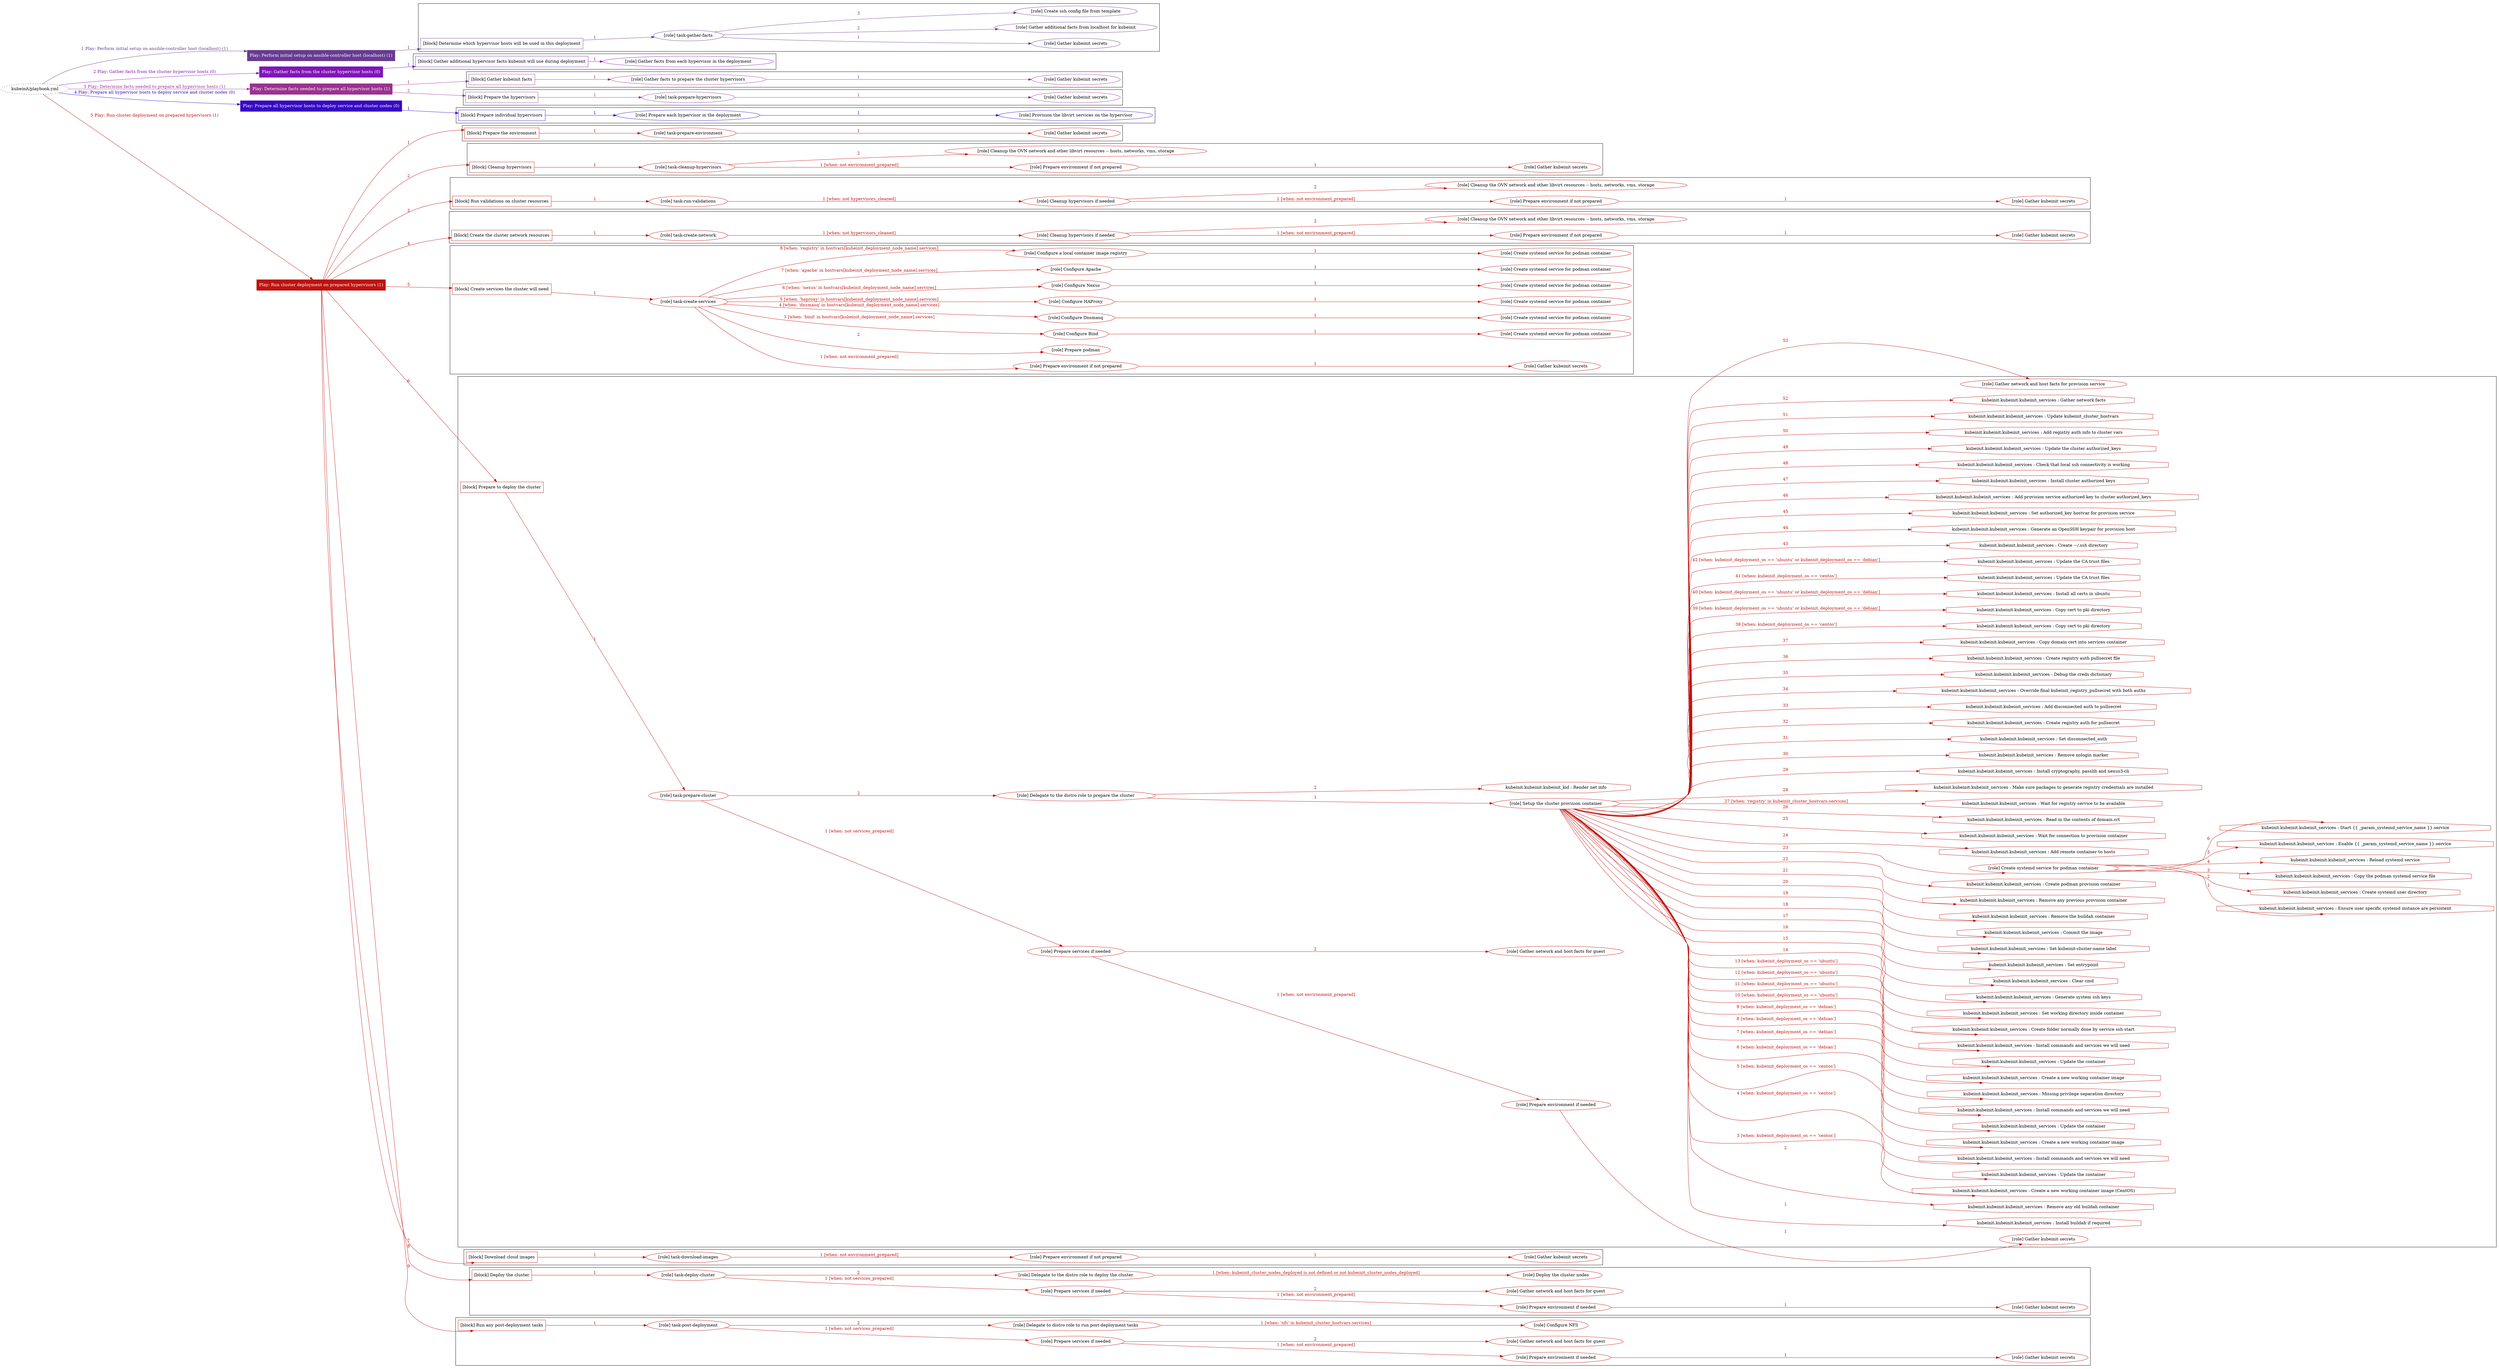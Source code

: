 digraph {
	graph [concentrate=true ordering=in rankdir=LR ratio=fill]
	edge [esep=5 sep=10]
	"kubeinit/playbook.yml" [URL="/home/runner/work/kubeinit/kubeinit/kubeinit/playbook.yml" id=playbook_16cb4de3 style=dotted]
	"kubeinit/playbook.yml" -> play_db8ea68a [label="1 Play: Perform initial setup on ansible-controller host (localhost) (1)" color="#673b91" fontcolor="#673b91" id=edge_play_db8ea68a labeltooltip="1 Play: Perform initial setup on ansible-controller host (localhost) (1)" tooltip="1 Play: Perform initial setup on ansible-controller host (localhost) (1)"]
	subgraph "Play: Perform initial setup on ansible-controller host (localhost) (1)" {
		play_db8ea68a [label="Play: Perform initial setup on ansible-controller host (localhost) (1)" URL="/home/runner/work/kubeinit/kubeinit/kubeinit/playbook.yml" color="#673b91" fontcolor="#ffffff" id=play_db8ea68a shape=box style=filled tooltip=localhost]
		play_db8ea68a -> block_a69838aa [label=1 color="#673b91" fontcolor="#673b91" id=edge_block_a69838aa labeltooltip=1 tooltip=1]
		subgraph cluster_block_a69838aa {
			block_a69838aa [label="[block] Determine which hypervisor hosts will be used in this deployment" URL="/home/runner/work/kubeinit/kubeinit/kubeinit/playbook.yml" color="#673b91" id=block_a69838aa labeltooltip="Determine which hypervisor hosts will be used in this deployment" shape=box tooltip="Determine which hypervisor hosts will be used in this deployment"]
			block_a69838aa -> role_7b618e9c [label="1 " color="#673b91" fontcolor="#673b91" id=edge_role_7b618e9c labeltooltip="1 " tooltip="1 "]
			subgraph "task-gather-facts" {
				role_7b618e9c [label="[role] task-gather-facts" URL="/home/runner/work/kubeinit/kubeinit/kubeinit/playbook.yml" color="#673b91" id=role_7b618e9c tooltip="task-gather-facts"]
				role_7b618e9c -> role_8d13e5a5 [label="1 " color="#673b91" fontcolor="#673b91" id=edge_role_8d13e5a5 labeltooltip="1 " tooltip="1 "]
				subgraph "Gather kubeinit secrets" {
					role_8d13e5a5 [label="[role] Gather kubeinit secrets" URL="/home/runner/.ansible/collections/ansible_collections/kubeinit/kubeinit/roles/kubeinit_prepare/tasks/build_hypervisors_group.yml" color="#673b91" id=role_8d13e5a5 tooltip="Gather kubeinit secrets"]
				}
				role_7b618e9c -> role_a7588424 [label="2 " color="#673b91" fontcolor="#673b91" id=edge_role_a7588424 labeltooltip="2 " tooltip="2 "]
				subgraph "Gather additional facts from localhost for kubeinit" {
					role_a7588424 [label="[role] Gather additional facts from localhost for kubeinit" URL="/home/runner/.ansible/collections/ansible_collections/kubeinit/kubeinit/roles/kubeinit_prepare/tasks/build_hypervisors_group.yml" color="#673b91" id=role_a7588424 tooltip="Gather additional facts from localhost for kubeinit"]
				}
				role_7b618e9c -> role_c4a1bfa0 [label="3 " color="#673b91" fontcolor="#673b91" id=edge_role_c4a1bfa0 labeltooltip="3 " tooltip="3 "]
				subgraph "Create ssh config file from template" {
					role_c4a1bfa0 [label="[role] Create ssh config file from template" URL="/home/runner/.ansible/collections/ansible_collections/kubeinit/kubeinit/roles/kubeinit_prepare/tasks/build_hypervisors_group.yml" color="#673b91" id=role_c4a1bfa0 tooltip="Create ssh config file from template"]
				}
			}
		}
	}
	"kubeinit/playbook.yml" -> play_42506b37 [label="2 Play: Gather facts from the cluster hypervisor hosts (0)" color="#8015b7" fontcolor="#8015b7" id=edge_play_42506b37 labeltooltip="2 Play: Gather facts from the cluster hypervisor hosts (0)" tooltip="2 Play: Gather facts from the cluster hypervisor hosts (0)"]
	subgraph "Play: Gather facts from the cluster hypervisor hosts (0)" {
		play_42506b37 [label="Play: Gather facts from the cluster hypervisor hosts (0)" URL="/home/runner/work/kubeinit/kubeinit/kubeinit/playbook.yml" color="#8015b7" fontcolor="#ffffff" id=play_42506b37 shape=box style=filled tooltip="Play: Gather facts from the cluster hypervisor hosts (0)"]
		play_42506b37 -> block_4c619423 [label=1 color="#8015b7" fontcolor="#8015b7" id=edge_block_4c619423 labeltooltip=1 tooltip=1]
		subgraph cluster_block_4c619423 {
			block_4c619423 [label="[block] Gather additional hypervisor facts kubeinit will use during deployment" URL="/home/runner/work/kubeinit/kubeinit/kubeinit/playbook.yml" color="#8015b7" id=block_4c619423 labeltooltip="Gather additional hypervisor facts kubeinit will use during deployment" shape=box tooltip="Gather additional hypervisor facts kubeinit will use during deployment"]
			block_4c619423 -> role_4d439419 [label="1 " color="#8015b7" fontcolor="#8015b7" id=edge_role_4d439419 labeltooltip="1 " tooltip="1 "]
			subgraph "Gather facts from each hypervisor in the deployment" {
				role_4d439419 [label="[role] Gather facts from each hypervisor in the deployment" URL="/home/runner/work/kubeinit/kubeinit/kubeinit/playbook.yml" color="#8015b7" id=role_4d439419 tooltip="Gather facts from each hypervisor in the deployment"]
			}
		}
	}
	"kubeinit/playbook.yml" -> play_a3dc827c [label="3 Play: Determine facts needed to prepare all hypervisor hosts (1)" color="#9a328f" fontcolor="#9a328f" id=edge_play_a3dc827c labeltooltip="3 Play: Determine facts needed to prepare all hypervisor hosts (1)" tooltip="3 Play: Determine facts needed to prepare all hypervisor hosts (1)"]
	subgraph "Play: Determine facts needed to prepare all hypervisor hosts (1)" {
		play_a3dc827c [label="Play: Determine facts needed to prepare all hypervisor hosts (1)" URL="/home/runner/work/kubeinit/kubeinit/kubeinit/playbook.yml" color="#9a328f" fontcolor="#ffffff" id=play_a3dc827c shape=box style=filled tooltip=localhost]
		play_a3dc827c -> block_44f2b7ae [label=1 color="#9a328f" fontcolor="#9a328f" id=edge_block_44f2b7ae labeltooltip=1 tooltip=1]
		subgraph cluster_block_44f2b7ae {
			block_44f2b7ae [label="[block] Gather kubeinit facts" URL="/home/runner/work/kubeinit/kubeinit/kubeinit/playbook.yml" color="#9a328f" id=block_44f2b7ae labeltooltip="Gather kubeinit facts" shape=box tooltip="Gather kubeinit facts"]
			block_44f2b7ae -> role_add1c1a5 [label="1 " color="#9a328f" fontcolor="#9a328f" id=edge_role_add1c1a5 labeltooltip="1 " tooltip="1 "]
			subgraph "Gather facts to prepare the cluster hypervisors" {
				role_add1c1a5 [label="[role] Gather facts to prepare the cluster hypervisors" URL="/home/runner/work/kubeinit/kubeinit/kubeinit/playbook.yml" color="#9a328f" id=role_add1c1a5 tooltip="Gather facts to prepare the cluster hypervisors"]
				role_add1c1a5 -> role_565c4775 [label="1 " color="#9a328f" fontcolor="#9a328f" id=edge_role_565c4775 labeltooltip="1 " tooltip="1 "]
				subgraph "Gather kubeinit secrets" {
					role_565c4775 [label="[role] Gather kubeinit secrets" URL="/home/runner/.ansible/collections/ansible_collections/kubeinit/kubeinit/roles/kubeinit_prepare/tasks/gather_kubeinit_facts.yml" color="#9a328f" id=role_565c4775 tooltip="Gather kubeinit secrets"]
				}
			}
		}
		play_a3dc827c -> block_09d0d9b6 [label=2 color="#9a328f" fontcolor="#9a328f" id=edge_block_09d0d9b6 labeltooltip=2 tooltip=2]
		subgraph cluster_block_09d0d9b6 {
			block_09d0d9b6 [label="[block] Prepare the hypervisors" URL="/home/runner/work/kubeinit/kubeinit/kubeinit/playbook.yml" color="#9a328f" id=block_09d0d9b6 labeltooltip="Prepare the hypervisors" shape=box tooltip="Prepare the hypervisors"]
			block_09d0d9b6 -> role_5e568926 [label="1 " color="#9a328f" fontcolor="#9a328f" id=edge_role_5e568926 labeltooltip="1 " tooltip="1 "]
			subgraph "task-prepare-hypervisors" {
				role_5e568926 [label="[role] task-prepare-hypervisors" URL="/home/runner/work/kubeinit/kubeinit/kubeinit/playbook.yml" color="#9a328f" id=role_5e568926 tooltip="task-prepare-hypervisors"]
				role_5e568926 -> role_b4bc4fbb [label="1 " color="#9a328f" fontcolor="#9a328f" id=edge_role_b4bc4fbb labeltooltip="1 " tooltip="1 "]
				subgraph "Gather kubeinit secrets" {
					role_b4bc4fbb [label="[role] Gather kubeinit secrets" URL="/home/runner/.ansible/collections/ansible_collections/kubeinit/kubeinit/roles/kubeinit_prepare/tasks/gather_kubeinit_facts.yml" color="#9a328f" id=role_b4bc4fbb tooltip="Gather kubeinit secrets"]
				}
			}
		}
	}
	"kubeinit/playbook.yml" -> play_8faba29c [label="4 Play: Prepare all hypervisor hosts to deploy service and cluster nodes (0)" color="#3607c5" fontcolor="#3607c5" id=edge_play_8faba29c labeltooltip="4 Play: Prepare all hypervisor hosts to deploy service and cluster nodes (0)" tooltip="4 Play: Prepare all hypervisor hosts to deploy service and cluster nodes (0)"]
	subgraph "Play: Prepare all hypervisor hosts to deploy service and cluster nodes (0)" {
		play_8faba29c [label="Play: Prepare all hypervisor hosts to deploy service and cluster nodes (0)" URL="/home/runner/work/kubeinit/kubeinit/kubeinit/playbook.yml" color="#3607c5" fontcolor="#ffffff" id=play_8faba29c shape=box style=filled tooltip="Play: Prepare all hypervisor hosts to deploy service and cluster nodes (0)"]
		play_8faba29c -> block_3f8d725f [label=1 color="#3607c5" fontcolor="#3607c5" id=edge_block_3f8d725f labeltooltip=1 tooltip=1]
		subgraph cluster_block_3f8d725f {
			block_3f8d725f [label="[block] Prepare individual hypervisors" URL="/home/runner/work/kubeinit/kubeinit/kubeinit/playbook.yml" color="#3607c5" id=block_3f8d725f labeltooltip="Prepare individual hypervisors" shape=box tooltip="Prepare individual hypervisors"]
			block_3f8d725f -> role_85fb4554 [label="1 " color="#3607c5" fontcolor="#3607c5" id=edge_role_85fb4554 labeltooltip="1 " tooltip="1 "]
			subgraph "Prepare each hypervisor in the deployment" {
				role_85fb4554 [label="[role] Prepare each hypervisor in the deployment" URL="/home/runner/work/kubeinit/kubeinit/kubeinit/playbook.yml" color="#3607c5" id=role_85fb4554 tooltip="Prepare each hypervisor in the deployment"]
				role_85fb4554 -> role_bd182385 [label="1 " color="#3607c5" fontcolor="#3607c5" id=edge_role_bd182385 labeltooltip="1 " tooltip="1 "]
				subgraph "Provision the libvirt services on the hypervisor" {
					role_bd182385 [label="[role] Provision the libvirt services on the hypervisor" URL="/home/runner/.ansible/collections/ansible_collections/kubeinit/kubeinit/roles/kubeinit_prepare/tasks/prepare_hypervisor.yml" color="#3607c5" id=role_bd182385 tooltip="Provision the libvirt services on the hypervisor"]
				}
			}
		}
	}
	"kubeinit/playbook.yml" -> play_92f4e19f [label="5 Play: Run cluster deployment on prepared hypervisors (1)" color="#be120e" fontcolor="#be120e" id=edge_play_92f4e19f labeltooltip="5 Play: Run cluster deployment on prepared hypervisors (1)" tooltip="5 Play: Run cluster deployment on prepared hypervisors (1)"]
	subgraph "Play: Run cluster deployment on prepared hypervisors (1)" {
		play_92f4e19f [label="Play: Run cluster deployment on prepared hypervisors (1)" URL="/home/runner/work/kubeinit/kubeinit/kubeinit/playbook.yml" color="#be120e" fontcolor="#ffffff" id=play_92f4e19f shape=box style=filled tooltip=localhost]
		play_92f4e19f -> block_d5ad887a [label=1 color="#be120e" fontcolor="#be120e" id=edge_block_d5ad887a labeltooltip=1 tooltip=1]
		subgraph cluster_block_d5ad887a {
			block_d5ad887a [label="[block] Prepare the environment" URL="/home/runner/work/kubeinit/kubeinit/kubeinit/playbook.yml" color="#be120e" id=block_d5ad887a labeltooltip="Prepare the environment" shape=box tooltip="Prepare the environment"]
			block_d5ad887a -> role_9486b8da [label="1 " color="#be120e" fontcolor="#be120e" id=edge_role_9486b8da labeltooltip="1 " tooltip="1 "]
			subgraph "task-prepare-environment" {
				role_9486b8da [label="[role] task-prepare-environment" URL="/home/runner/work/kubeinit/kubeinit/kubeinit/playbook.yml" color="#be120e" id=role_9486b8da tooltip="task-prepare-environment"]
				role_9486b8da -> role_499d889b [label="1 " color="#be120e" fontcolor="#be120e" id=edge_role_499d889b labeltooltip="1 " tooltip="1 "]
				subgraph "Gather kubeinit secrets" {
					role_499d889b [label="[role] Gather kubeinit secrets" URL="/home/runner/.ansible/collections/ansible_collections/kubeinit/kubeinit/roles/kubeinit_prepare/tasks/gather_kubeinit_facts.yml" color="#be120e" id=role_499d889b tooltip="Gather kubeinit secrets"]
				}
			}
		}
		play_92f4e19f -> block_bcc96e47 [label=2 color="#be120e" fontcolor="#be120e" id=edge_block_bcc96e47 labeltooltip=2 tooltip=2]
		subgraph cluster_block_bcc96e47 {
			block_bcc96e47 [label="[block] Cleanup hypervisors" URL="/home/runner/work/kubeinit/kubeinit/kubeinit/playbook.yml" color="#be120e" id=block_bcc96e47 labeltooltip="Cleanup hypervisors" shape=box tooltip="Cleanup hypervisors"]
			block_bcc96e47 -> role_c9127bbb [label="1 " color="#be120e" fontcolor="#be120e" id=edge_role_c9127bbb labeltooltip="1 " tooltip="1 "]
			subgraph "task-cleanup-hypervisors" {
				role_c9127bbb [label="[role] task-cleanup-hypervisors" URL="/home/runner/work/kubeinit/kubeinit/kubeinit/playbook.yml" color="#be120e" id=role_c9127bbb tooltip="task-cleanup-hypervisors"]
				role_c9127bbb -> role_f7da9857 [label="1 [when: not environment_prepared]" color="#be120e" fontcolor="#be120e" id=edge_role_f7da9857 labeltooltip="1 [when: not environment_prepared]" tooltip="1 [when: not environment_prepared]"]
				subgraph "Prepare environment if not prepared" {
					role_f7da9857 [label="[role] Prepare environment if not prepared" URL="/home/runner/.ansible/collections/ansible_collections/kubeinit/kubeinit/roles/kubeinit_prepare/tasks/cleanup_hypervisors.yml" color="#be120e" id=role_f7da9857 tooltip="Prepare environment if not prepared"]
					role_f7da9857 -> role_262d545d [label="1 " color="#be120e" fontcolor="#be120e" id=edge_role_262d545d labeltooltip="1 " tooltip="1 "]
					subgraph "Gather kubeinit secrets" {
						role_262d545d [label="[role] Gather kubeinit secrets" URL="/home/runner/.ansible/collections/ansible_collections/kubeinit/kubeinit/roles/kubeinit_prepare/tasks/gather_kubeinit_facts.yml" color="#be120e" id=role_262d545d tooltip="Gather kubeinit secrets"]
					}
				}
				role_c9127bbb -> role_eb100c2e [label="2 " color="#be120e" fontcolor="#be120e" id=edge_role_eb100c2e labeltooltip="2 " tooltip="2 "]
				subgraph "Cleanup the OVN network and other libvirt resources -- hosts, networks, vms, storage" {
					role_eb100c2e [label="[role] Cleanup the OVN network and other libvirt resources -- hosts, networks, vms, storage" URL="/home/runner/.ansible/collections/ansible_collections/kubeinit/kubeinit/roles/kubeinit_prepare/tasks/cleanup_hypervisors.yml" color="#be120e" id=role_eb100c2e tooltip="Cleanup the OVN network and other libvirt resources -- hosts, networks, vms, storage"]
				}
			}
		}
		play_92f4e19f -> block_909ecd27 [label=3 color="#be120e" fontcolor="#be120e" id=edge_block_909ecd27 labeltooltip=3 tooltip=3]
		subgraph cluster_block_909ecd27 {
			block_909ecd27 [label="[block] Run validations on cluster resources" URL="/home/runner/work/kubeinit/kubeinit/kubeinit/playbook.yml" color="#be120e" id=block_909ecd27 labeltooltip="Run validations on cluster resources" shape=box tooltip="Run validations on cluster resources"]
			block_909ecd27 -> role_d87212a6 [label="1 " color="#be120e" fontcolor="#be120e" id=edge_role_d87212a6 labeltooltip="1 " tooltip="1 "]
			subgraph "task-run-validations" {
				role_d87212a6 [label="[role] task-run-validations" URL="/home/runner/work/kubeinit/kubeinit/kubeinit/playbook.yml" color="#be120e" id=role_d87212a6 tooltip="task-run-validations"]
				role_d87212a6 -> role_d79fad86 [label="1 [when: not hypervisors_cleaned]" color="#be120e" fontcolor="#be120e" id=edge_role_d79fad86 labeltooltip="1 [when: not hypervisors_cleaned]" tooltip="1 [when: not hypervisors_cleaned]"]
				subgraph "Cleanup hypervisors if needed" {
					role_d79fad86 [label="[role] Cleanup hypervisors if needed" URL="/home/runner/.ansible/collections/ansible_collections/kubeinit/kubeinit/roles/kubeinit_validations/tasks/main.yml" color="#be120e" id=role_d79fad86 tooltip="Cleanup hypervisors if needed"]
					role_d79fad86 -> role_9ae1d0e5 [label="1 [when: not environment_prepared]" color="#be120e" fontcolor="#be120e" id=edge_role_9ae1d0e5 labeltooltip="1 [when: not environment_prepared]" tooltip="1 [when: not environment_prepared]"]
					subgraph "Prepare environment if not prepared" {
						role_9ae1d0e5 [label="[role] Prepare environment if not prepared" URL="/home/runner/.ansible/collections/ansible_collections/kubeinit/kubeinit/roles/kubeinit_prepare/tasks/cleanup_hypervisors.yml" color="#be120e" id=role_9ae1d0e5 tooltip="Prepare environment if not prepared"]
						role_9ae1d0e5 -> role_422deac8 [label="1 " color="#be120e" fontcolor="#be120e" id=edge_role_422deac8 labeltooltip="1 " tooltip="1 "]
						subgraph "Gather kubeinit secrets" {
							role_422deac8 [label="[role] Gather kubeinit secrets" URL="/home/runner/.ansible/collections/ansible_collections/kubeinit/kubeinit/roles/kubeinit_prepare/tasks/gather_kubeinit_facts.yml" color="#be120e" id=role_422deac8 tooltip="Gather kubeinit secrets"]
						}
					}
					role_d79fad86 -> role_687ecb50 [label="2 " color="#be120e" fontcolor="#be120e" id=edge_role_687ecb50 labeltooltip="2 " tooltip="2 "]
					subgraph "Cleanup the OVN network and other libvirt resources -- hosts, networks, vms, storage" {
						role_687ecb50 [label="[role] Cleanup the OVN network and other libvirt resources -- hosts, networks, vms, storage" URL="/home/runner/.ansible/collections/ansible_collections/kubeinit/kubeinit/roles/kubeinit_prepare/tasks/cleanup_hypervisors.yml" color="#be120e" id=role_687ecb50 tooltip="Cleanup the OVN network and other libvirt resources -- hosts, networks, vms, storage"]
					}
				}
			}
		}
		play_92f4e19f -> block_79f06f45 [label=4 color="#be120e" fontcolor="#be120e" id=edge_block_79f06f45 labeltooltip=4 tooltip=4]
		subgraph cluster_block_79f06f45 {
			block_79f06f45 [label="[block] Create the cluster network resources" URL="/home/runner/work/kubeinit/kubeinit/kubeinit/playbook.yml" color="#be120e" id=block_79f06f45 labeltooltip="Create the cluster network resources" shape=box tooltip="Create the cluster network resources"]
			block_79f06f45 -> role_25e8b70d [label="1 " color="#be120e" fontcolor="#be120e" id=edge_role_25e8b70d labeltooltip="1 " tooltip="1 "]
			subgraph "task-create-network" {
				role_25e8b70d [label="[role] task-create-network" URL="/home/runner/work/kubeinit/kubeinit/kubeinit/playbook.yml" color="#be120e" id=role_25e8b70d tooltip="task-create-network"]
				role_25e8b70d -> role_b60369b6 [label="1 [when: not hypervisors_cleaned]" color="#be120e" fontcolor="#be120e" id=edge_role_b60369b6 labeltooltip="1 [when: not hypervisors_cleaned]" tooltip="1 [when: not hypervisors_cleaned]"]
				subgraph "Cleanup hypervisors if needed" {
					role_b60369b6 [label="[role] Cleanup hypervisors if needed" URL="/home/runner/.ansible/collections/ansible_collections/kubeinit/kubeinit/roles/kubeinit_libvirt/tasks/create_network.yml" color="#be120e" id=role_b60369b6 tooltip="Cleanup hypervisors if needed"]
					role_b60369b6 -> role_aad18729 [label="1 [when: not environment_prepared]" color="#be120e" fontcolor="#be120e" id=edge_role_aad18729 labeltooltip="1 [when: not environment_prepared]" tooltip="1 [when: not environment_prepared]"]
					subgraph "Prepare environment if not prepared" {
						role_aad18729 [label="[role] Prepare environment if not prepared" URL="/home/runner/.ansible/collections/ansible_collections/kubeinit/kubeinit/roles/kubeinit_prepare/tasks/cleanup_hypervisors.yml" color="#be120e" id=role_aad18729 tooltip="Prepare environment if not prepared"]
						role_aad18729 -> role_df1882dc [label="1 " color="#be120e" fontcolor="#be120e" id=edge_role_df1882dc labeltooltip="1 " tooltip="1 "]
						subgraph "Gather kubeinit secrets" {
							role_df1882dc [label="[role] Gather kubeinit secrets" URL="/home/runner/.ansible/collections/ansible_collections/kubeinit/kubeinit/roles/kubeinit_prepare/tasks/gather_kubeinit_facts.yml" color="#be120e" id=role_df1882dc tooltip="Gather kubeinit secrets"]
						}
					}
					role_b60369b6 -> role_782977ba [label="2 " color="#be120e" fontcolor="#be120e" id=edge_role_782977ba labeltooltip="2 " tooltip="2 "]
					subgraph "Cleanup the OVN network and other libvirt resources -- hosts, networks, vms, storage" {
						role_782977ba [label="[role] Cleanup the OVN network and other libvirt resources -- hosts, networks, vms, storage" URL="/home/runner/.ansible/collections/ansible_collections/kubeinit/kubeinit/roles/kubeinit_prepare/tasks/cleanup_hypervisors.yml" color="#be120e" id=role_782977ba tooltip="Cleanup the OVN network and other libvirt resources -- hosts, networks, vms, storage"]
					}
				}
			}
		}
		play_92f4e19f -> block_e2087b57 [label=5 color="#be120e" fontcolor="#be120e" id=edge_block_e2087b57 labeltooltip=5 tooltip=5]
		subgraph cluster_block_e2087b57 {
			block_e2087b57 [label="[block] Create services the cluster will need" URL="/home/runner/work/kubeinit/kubeinit/kubeinit/playbook.yml" color="#be120e" id=block_e2087b57 labeltooltip="Create services the cluster will need" shape=box tooltip="Create services the cluster will need"]
			block_e2087b57 -> role_8f7792a6 [label="1 " color="#be120e" fontcolor="#be120e" id=edge_role_8f7792a6 labeltooltip="1 " tooltip="1 "]
			subgraph "task-create-services" {
				role_8f7792a6 [label="[role] task-create-services" URL="/home/runner/work/kubeinit/kubeinit/kubeinit/playbook.yml" color="#be120e" id=role_8f7792a6 tooltip="task-create-services"]
				role_8f7792a6 -> role_5ae1d28d [label="1 [when: not environment_prepared]" color="#be120e" fontcolor="#be120e" id=edge_role_5ae1d28d labeltooltip="1 [when: not environment_prepared]" tooltip="1 [when: not environment_prepared]"]
				subgraph "Prepare environment if not prepared" {
					role_5ae1d28d [label="[role] Prepare environment if not prepared" URL="/home/runner/.ansible/collections/ansible_collections/kubeinit/kubeinit/roles/kubeinit_services/tasks/main.yml" color="#be120e" id=role_5ae1d28d tooltip="Prepare environment if not prepared"]
					role_5ae1d28d -> role_201bf9d5 [label="1 " color="#be120e" fontcolor="#be120e" id=edge_role_201bf9d5 labeltooltip="1 " tooltip="1 "]
					subgraph "Gather kubeinit secrets" {
						role_201bf9d5 [label="[role] Gather kubeinit secrets" URL="/home/runner/.ansible/collections/ansible_collections/kubeinit/kubeinit/roles/kubeinit_prepare/tasks/gather_kubeinit_facts.yml" color="#be120e" id=role_201bf9d5 tooltip="Gather kubeinit secrets"]
					}
				}
				role_8f7792a6 -> role_bd2b99d2 [label="2 " color="#be120e" fontcolor="#be120e" id=edge_role_bd2b99d2 labeltooltip="2 " tooltip="2 "]
				subgraph "Prepare podman" {
					role_bd2b99d2 [label="[role] Prepare podman" URL="/home/runner/.ansible/collections/ansible_collections/kubeinit/kubeinit/roles/kubeinit_services/tasks/00_create_service_pod.yml" color="#be120e" id=role_bd2b99d2 tooltip="Prepare podman"]
				}
				role_8f7792a6 -> role_c38544ca [label="3 [when: 'bind' in hostvars[kubeinit_deployment_node_name].services]" color="#be120e" fontcolor="#be120e" id=edge_role_c38544ca labeltooltip="3 [when: 'bind' in hostvars[kubeinit_deployment_node_name].services]" tooltip="3 [when: 'bind' in hostvars[kubeinit_deployment_node_name].services]"]
				subgraph "Configure Bind" {
					role_c38544ca [label="[role] Configure Bind" URL="/home/runner/.ansible/collections/ansible_collections/kubeinit/kubeinit/roles/kubeinit_services/tasks/start_services_containers.yml" color="#be120e" id=role_c38544ca tooltip="Configure Bind"]
					role_c38544ca -> role_9da26474 [label="1 " color="#be120e" fontcolor="#be120e" id=edge_role_9da26474 labeltooltip="1 " tooltip="1 "]
					subgraph "Create systemd service for podman container" {
						role_9da26474 [label="[role] Create systemd service for podman container" URL="/home/runner/.ansible/collections/ansible_collections/kubeinit/kubeinit/roles/kubeinit_bind/tasks/main.yml" color="#be120e" id=role_9da26474 tooltip="Create systemd service for podman container"]
					}
				}
				role_8f7792a6 -> role_3d390977 [label="4 [when: 'dnsmasq' in hostvars[kubeinit_deployment_node_name].services]" color="#be120e" fontcolor="#be120e" id=edge_role_3d390977 labeltooltip="4 [when: 'dnsmasq' in hostvars[kubeinit_deployment_node_name].services]" tooltip="4 [when: 'dnsmasq' in hostvars[kubeinit_deployment_node_name].services]"]
				subgraph "Configure Dnsmasq" {
					role_3d390977 [label="[role] Configure Dnsmasq" URL="/home/runner/.ansible/collections/ansible_collections/kubeinit/kubeinit/roles/kubeinit_services/tasks/start_services_containers.yml" color="#be120e" id=role_3d390977 tooltip="Configure Dnsmasq"]
					role_3d390977 -> role_a413cbdc [label="1 " color="#be120e" fontcolor="#be120e" id=edge_role_a413cbdc labeltooltip="1 " tooltip="1 "]
					subgraph "Create systemd service for podman container" {
						role_a413cbdc [label="[role] Create systemd service for podman container" URL="/home/runner/.ansible/collections/ansible_collections/kubeinit/kubeinit/roles/kubeinit_dnsmasq/tasks/main.yml" color="#be120e" id=role_a413cbdc tooltip="Create systemd service for podman container"]
					}
				}
				role_8f7792a6 -> role_6319a360 [label="5 [when: 'haproxy' in hostvars[kubeinit_deployment_node_name].services]" color="#be120e" fontcolor="#be120e" id=edge_role_6319a360 labeltooltip="5 [when: 'haproxy' in hostvars[kubeinit_deployment_node_name].services]" tooltip="5 [when: 'haproxy' in hostvars[kubeinit_deployment_node_name].services]"]
				subgraph "Configure HAProxy" {
					role_6319a360 [label="[role] Configure HAProxy" URL="/home/runner/.ansible/collections/ansible_collections/kubeinit/kubeinit/roles/kubeinit_services/tasks/start_services_containers.yml" color="#be120e" id=role_6319a360 tooltip="Configure HAProxy"]
					role_6319a360 -> role_d1af1872 [label="1 " color="#be120e" fontcolor="#be120e" id=edge_role_d1af1872 labeltooltip="1 " tooltip="1 "]
					subgraph "Create systemd service for podman container" {
						role_d1af1872 [label="[role] Create systemd service for podman container" URL="/home/runner/.ansible/collections/ansible_collections/kubeinit/kubeinit/roles/kubeinit_haproxy/tasks/main.yml" color="#be120e" id=role_d1af1872 tooltip="Create systemd service for podman container"]
					}
				}
				role_8f7792a6 -> role_c95145b2 [label="6 [when: 'nexus' in hostvars[kubeinit_deployment_node_name].services]" color="#be120e" fontcolor="#be120e" id=edge_role_c95145b2 labeltooltip="6 [when: 'nexus' in hostvars[kubeinit_deployment_node_name].services]" tooltip="6 [when: 'nexus' in hostvars[kubeinit_deployment_node_name].services]"]
				subgraph "Configure Nexus" {
					role_c95145b2 [label="[role] Configure Nexus" URL="/home/runner/.ansible/collections/ansible_collections/kubeinit/kubeinit/roles/kubeinit_services/tasks/start_services_containers.yml" color="#be120e" id=role_c95145b2 tooltip="Configure Nexus"]
					role_c95145b2 -> role_e7182c35 [label="1 " color="#be120e" fontcolor="#be120e" id=edge_role_e7182c35 labeltooltip="1 " tooltip="1 "]
					subgraph "Create systemd service for podman container" {
						role_e7182c35 [label="[role] Create systemd service for podman container" URL="/home/runner/.ansible/collections/ansible_collections/kubeinit/kubeinit/roles/kubeinit_nexus/tasks/main.yml" color="#be120e" id=role_e7182c35 tooltip="Create systemd service for podman container"]
					}
				}
				role_8f7792a6 -> role_de5e7c19 [label="7 [when: 'apache' in hostvars[kubeinit_deployment_node_name].services]" color="#be120e" fontcolor="#be120e" id=edge_role_de5e7c19 labeltooltip="7 [when: 'apache' in hostvars[kubeinit_deployment_node_name].services]" tooltip="7 [when: 'apache' in hostvars[kubeinit_deployment_node_name].services]"]
				subgraph "Configure Apache" {
					role_de5e7c19 [label="[role] Configure Apache" URL="/home/runner/.ansible/collections/ansible_collections/kubeinit/kubeinit/roles/kubeinit_services/tasks/start_services_containers.yml" color="#be120e" id=role_de5e7c19 tooltip="Configure Apache"]
					role_de5e7c19 -> role_117ad1d2 [label="1 " color="#be120e" fontcolor="#be120e" id=edge_role_117ad1d2 labeltooltip="1 " tooltip="1 "]
					subgraph "Create systemd service for podman container" {
						role_117ad1d2 [label="[role] Create systemd service for podman container" URL="/home/runner/.ansible/collections/ansible_collections/kubeinit/kubeinit/roles/kubeinit_apache/tasks/main.yml" color="#be120e" id=role_117ad1d2 tooltip="Create systemd service for podman container"]
					}
				}
				role_8f7792a6 -> role_a43ba0ed [label="8 [when: 'registry' in hostvars[kubeinit_deployment_node_name].services]" color="#be120e" fontcolor="#be120e" id=edge_role_a43ba0ed labeltooltip="8 [when: 'registry' in hostvars[kubeinit_deployment_node_name].services]" tooltip="8 [when: 'registry' in hostvars[kubeinit_deployment_node_name].services]"]
				subgraph "Configure a local container image registry" {
					role_a43ba0ed [label="[role] Configure a local container image registry" URL="/home/runner/.ansible/collections/ansible_collections/kubeinit/kubeinit/roles/kubeinit_services/tasks/start_services_containers.yml" color="#be120e" id=role_a43ba0ed tooltip="Configure a local container image registry"]
					role_a43ba0ed -> role_97774d27 [label="1 " color="#be120e" fontcolor="#be120e" id=edge_role_97774d27 labeltooltip="1 " tooltip="1 "]
					subgraph "Create systemd service for podman container" {
						role_97774d27 [label="[role] Create systemd service for podman container" URL="/home/runner/.ansible/collections/ansible_collections/kubeinit/kubeinit/roles/kubeinit_registry/tasks/main.yml" color="#be120e" id=role_97774d27 tooltip="Create systemd service for podman container"]
					}
				}
			}
		}
		play_92f4e19f -> block_ba72f242 [label=6 color="#be120e" fontcolor="#be120e" id=edge_block_ba72f242 labeltooltip=6 tooltip=6]
		subgraph cluster_block_ba72f242 {
			block_ba72f242 [label="[block] Prepare to deploy the cluster" URL="/home/runner/work/kubeinit/kubeinit/kubeinit/playbook.yml" color="#be120e" id=block_ba72f242 labeltooltip="Prepare to deploy the cluster" shape=box tooltip="Prepare to deploy the cluster"]
			block_ba72f242 -> role_831a0539 [label="1 " color="#be120e" fontcolor="#be120e" id=edge_role_831a0539 labeltooltip="1 " tooltip="1 "]
			subgraph "task-prepare-cluster" {
				role_831a0539 [label="[role] task-prepare-cluster" URL="/home/runner/work/kubeinit/kubeinit/kubeinit/playbook.yml" color="#be120e" id=role_831a0539 tooltip="task-prepare-cluster"]
				role_831a0539 -> role_32e863f6 [label="1 [when: not services_prepared]" color="#be120e" fontcolor="#be120e" id=edge_role_32e863f6 labeltooltip="1 [when: not services_prepared]" tooltip="1 [when: not services_prepared]"]
				subgraph "Prepare services if needed" {
					role_32e863f6 [label="[role] Prepare services if needed" URL="/home/runner/.ansible/collections/ansible_collections/kubeinit/kubeinit/roles/kubeinit_prepare/tasks/prepare_cluster.yml" color="#be120e" id=role_32e863f6 tooltip="Prepare services if needed"]
					role_32e863f6 -> role_33496c18 [label="1 [when: not environment_prepared]" color="#be120e" fontcolor="#be120e" id=edge_role_33496c18 labeltooltip="1 [when: not environment_prepared]" tooltip="1 [when: not environment_prepared]"]
					subgraph "Prepare environment if needed" {
						role_33496c18 [label="[role] Prepare environment if needed" URL="/home/runner/.ansible/collections/ansible_collections/kubeinit/kubeinit/roles/kubeinit_services/tasks/prepare_services.yml" color="#be120e" id=role_33496c18 tooltip="Prepare environment if needed"]
						role_33496c18 -> role_301a7a0a [label="1 " color="#be120e" fontcolor="#be120e" id=edge_role_301a7a0a labeltooltip="1 " tooltip="1 "]
						subgraph "Gather kubeinit secrets" {
							role_301a7a0a [label="[role] Gather kubeinit secrets" URL="/home/runner/.ansible/collections/ansible_collections/kubeinit/kubeinit/roles/kubeinit_prepare/tasks/gather_kubeinit_facts.yml" color="#be120e" id=role_301a7a0a tooltip="Gather kubeinit secrets"]
						}
					}
					role_32e863f6 -> role_4f6bb24e [label="2 " color="#be120e" fontcolor="#be120e" id=edge_role_4f6bb24e labeltooltip="2 " tooltip="2 "]
					subgraph "Gather network and host facts for guest" {
						role_4f6bb24e [label="[role] Gather network and host facts for guest" URL="/home/runner/.ansible/collections/ansible_collections/kubeinit/kubeinit/roles/kubeinit_services/tasks/prepare_services.yml" color="#be120e" id=role_4f6bb24e tooltip="Gather network and host facts for guest"]
					}
				}
				role_831a0539 -> role_ea840311 [label="2 " color="#be120e" fontcolor="#be120e" id=edge_role_ea840311 labeltooltip="2 " tooltip="2 "]
				subgraph "Delegate to the distro role to prepare the cluster" {
					role_ea840311 [label="[role] Delegate to the distro role to prepare the cluster" URL="/home/runner/.ansible/collections/ansible_collections/kubeinit/kubeinit/roles/kubeinit_prepare/tasks/prepare_cluster.yml" color="#be120e" id=role_ea840311 tooltip="Delegate to the distro role to prepare the cluster"]
					role_ea840311 -> role_e7dbfd2a [label="1 " color="#be120e" fontcolor="#be120e" id=edge_role_e7dbfd2a labeltooltip="1 " tooltip="1 "]
					subgraph "Setup the cluster provision container" {
						role_e7dbfd2a [label="[role] Setup the cluster provision container" URL="/home/runner/.ansible/collections/ansible_collections/kubeinit/kubeinit/roles/kubeinit_kid/tasks/prepare_cluster.yml" color="#be120e" id=role_e7dbfd2a tooltip="Setup the cluster provision container"]
						task_068df6bc [label="kubeinit.kubeinit.kubeinit_services : Install buildah if required" URL="/home/runner/.ansible/collections/ansible_collections/kubeinit/kubeinit/roles/kubeinit_services/tasks/create_provision_container.yml" color="#be120e" id=task_068df6bc shape=octagon tooltip="kubeinit.kubeinit.kubeinit_services : Install buildah if required"]
						role_e7dbfd2a -> task_068df6bc [label="1 " color="#be120e" fontcolor="#be120e" id=edge_task_068df6bc labeltooltip="1 " tooltip="1 "]
						task_2c4aa473 [label="kubeinit.kubeinit.kubeinit_services : Remove any old buildah container" URL="/home/runner/.ansible/collections/ansible_collections/kubeinit/kubeinit/roles/kubeinit_services/tasks/create_provision_container.yml" color="#be120e" id=task_2c4aa473 shape=octagon tooltip="kubeinit.kubeinit.kubeinit_services : Remove any old buildah container"]
						role_e7dbfd2a -> task_2c4aa473 [label="2 " color="#be120e" fontcolor="#be120e" id=edge_task_2c4aa473 labeltooltip="2 " tooltip="2 "]
						task_03064537 [label="kubeinit.kubeinit.kubeinit_services : Create a new working container image (CentOS)" URL="/home/runner/.ansible/collections/ansible_collections/kubeinit/kubeinit/roles/kubeinit_services/tasks/create_provision_container.yml" color="#be120e" id=task_03064537 shape=octagon tooltip="kubeinit.kubeinit.kubeinit_services : Create a new working container image (CentOS)"]
						role_e7dbfd2a -> task_03064537 [label="3 [when: kubeinit_deployment_os == 'centos']" color="#be120e" fontcolor="#be120e" id=edge_task_03064537 labeltooltip="3 [when: kubeinit_deployment_os == 'centos']" tooltip="3 [when: kubeinit_deployment_os == 'centos']"]
						task_88dbeea5 [label="kubeinit.kubeinit.kubeinit_services : Update the container" URL="/home/runner/.ansible/collections/ansible_collections/kubeinit/kubeinit/roles/kubeinit_services/tasks/create_provision_container.yml" color="#be120e" id=task_88dbeea5 shape=octagon tooltip="kubeinit.kubeinit.kubeinit_services : Update the container"]
						role_e7dbfd2a -> task_88dbeea5 [label="4 [when: kubeinit_deployment_os == 'centos']" color="#be120e" fontcolor="#be120e" id=edge_task_88dbeea5 labeltooltip="4 [when: kubeinit_deployment_os == 'centos']" tooltip="4 [when: kubeinit_deployment_os == 'centos']"]
						task_5839202f [label="kubeinit.kubeinit.kubeinit_services : Install commands and services we will need" URL="/home/runner/.ansible/collections/ansible_collections/kubeinit/kubeinit/roles/kubeinit_services/tasks/create_provision_container.yml" color="#be120e" id=task_5839202f shape=octagon tooltip="kubeinit.kubeinit.kubeinit_services : Install commands and services we will need"]
						role_e7dbfd2a -> task_5839202f [label="5 [when: kubeinit_deployment_os == 'centos']" color="#be120e" fontcolor="#be120e" id=edge_task_5839202f labeltooltip="5 [when: kubeinit_deployment_os == 'centos']" tooltip="5 [when: kubeinit_deployment_os == 'centos']"]
						task_d4167400 [label="kubeinit.kubeinit.kubeinit_services : Create a new working container image" URL="/home/runner/.ansible/collections/ansible_collections/kubeinit/kubeinit/roles/kubeinit_services/tasks/create_provision_container.yml" color="#be120e" id=task_d4167400 shape=octagon tooltip="kubeinit.kubeinit.kubeinit_services : Create a new working container image"]
						role_e7dbfd2a -> task_d4167400 [label="6 [when: kubeinit_deployment_os == 'debian']" color="#be120e" fontcolor="#be120e" id=edge_task_d4167400 labeltooltip="6 [when: kubeinit_deployment_os == 'debian']" tooltip="6 [when: kubeinit_deployment_os == 'debian']"]
						task_f4e6c1cf [label="kubeinit.kubeinit.kubeinit_services : Update the container" URL="/home/runner/.ansible/collections/ansible_collections/kubeinit/kubeinit/roles/kubeinit_services/tasks/create_provision_container.yml" color="#be120e" id=task_f4e6c1cf shape=octagon tooltip="kubeinit.kubeinit.kubeinit_services : Update the container"]
						role_e7dbfd2a -> task_f4e6c1cf [label="7 [when: kubeinit_deployment_os == 'debian']" color="#be120e" fontcolor="#be120e" id=edge_task_f4e6c1cf labeltooltip="7 [when: kubeinit_deployment_os == 'debian']" tooltip="7 [when: kubeinit_deployment_os == 'debian']"]
						task_c8a65942 [label="kubeinit.kubeinit.kubeinit_services : Install commands and services we will need" URL="/home/runner/.ansible/collections/ansible_collections/kubeinit/kubeinit/roles/kubeinit_services/tasks/create_provision_container.yml" color="#be120e" id=task_c8a65942 shape=octagon tooltip="kubeinit.kubeinit.kubeinit_services : Install commands and services we will need"]
						role_e7dbfd2a -> task_c8a65942 [label="8 [when: kubeinit_deployment_os == 'debian']" color="#be120e" fontcolor="#be120e" id=edge_task_c8a65942 labeltooltip="8 [when: kubeinit_deployment_os == 'debian']" tooltip="8 [when: kubeinit_deployment_os == 'debian']"]
						task_62812702 [label="kubeinit.kubeinit.kubeinit_services : Missing privilege separation directory" URL="/home/runner/.ansible/collections/ansible_collections/kubeinit/kubeinit/roles/kubeinit_services/tasks/create_provision_container.yml" color="#be120e" id=task_62812702 shape=octagon tooltip="kubeinit.kubeinit.kubeinit_services : Missing privilege separation directory"]
						role_e7dbfd2a -> task_62812702 [label="9 [when: kubeinit_deployment_os == 'debian']" color="#be120e" fontcolor="#be120e" id=edge_task_62812702 labeltooltip="9 [when: kubeinit_deployment_os == 'debian']" tooltip="9 [when: kubeinit_deployment_os == 'debian']"]
						task_7f6d423c [label="kubeinit.kubeinit.kubeinit_services : Create a new working container image" URL="/home/runner/.ansible/collections/ansible_collections/kubeinit/kubeinit/roles/kubeinit_services/tasks/create_provision_container.yml" color="#be120e" id=task_7f6d423c shape=octagon tooltip="kubeinit.kubeinit.kubeinit_services : Create a new working container image"]
						role_e7dbfd2a -> task_7f6d423c [label="10 [when: kubeinit_deployment_os == 'ubuntu']" color="#be120e" fontcolor="#be120e" id=edge_task_7f6d423c labeltooltip="10 [when: kubeinit_deployment_os == 'ubuntu']" tooltip="10 [when: kubeinit_deployment_os == 'ubuntu']"]
						task_f61f7c10 [label="kubeinit.kubeinit.kubeinit_services : Update the container" URL="/home/runner/.ansible/collections/ansible_collections/kubeinit/kubeinit/roles/kubeinit_services/tasks/create_provision_container.yml" color="#be120e" id=task_f61f7c10 shape=octagon tooltip="kubeinit.kubeinit.kubeinit_services : Update the container"]
						role_e7dbfd2a -> task_f61f7c10 [label="11 [when: kubeinit_deployment_os == 'ubuntu']" color="#be120e" fontcolor="#be120e" id=edge_task_f61f7c10 labeltooltip="11 [when: kubeinit_deployment_os == 'ubuntu']" tooltip="11 [when: kubeinit_deployment_os == 'ubuntu']"]
						task_27644989 [label="kubeinit.kubeinit.kubeinit_services : Install commands and services we will need" URL="/home/runner/.ansible/collections/ansible_collections/kubeinit/kubeinit/roles/kubeinit_services/tasks/create_provision_container.yml" color="#be120e" id=task_27644989 shape=octagon tooltip="kubeinit.kubeinit.kubeinit_services : Install commands and services we will need"]
						role_e7dbfd2a -> task_27644989 [label="12 [when: kubeinit_deployment_os == 'ubuntu']" color="#be120e" fontcolor="#be120e" id=edge_task_27644989 labeltooltip="12 [when: kubeinit_deployment_os == 'ubuntu']" tooltip="12 [when: kubeinit_deployment_os == 'ubuntu']"]
						task_e0fb72eb [label="kubeinit.kubeinit.kubeinit_services : Create folder normally done by service ssh start" URL="/home/runner/.ansible/collections/ansible_collections/kubeinit/kubeinit/roles/kubeinit_services/tasks/create_provision_container.yml" color="#be120e" id=task_e0fb72eb shape=octagon tooltip="kubeinit.kubeinit.kubeinit_services : Create folder normally done by service ssh start"]
						role_e7dbfd2a -> task_e0fb72eb [label="13 [when: kubeinit_deployment_os == 'ubuntu']" color="#be120e" fontcolor="#be120e" id=edge_task_e0fb72eb labeltooltip="13 [when: kubeinit_deployment_os == 'ubuntu']" tooltip="13 [when: kubeinit_deployment_os == 'ubuntu']"]
						task_1c3e4ec8 [label="kubeinit.kubeinit.kubeinit_services : Set working directory inside container" URL="/home/runner/.ansible/collections/ansible_collections/kubeinit/kubeinit/roles/kubeinit_services/tasks/create_provision_container.yml" color="#be120e" id=task_1c3e4ec8 shape=octagon tooltip="kubeinit.kubeinit.kubeinit_services : Set working directory inside container"]
						role_e7dbfd2a -> task_1c3e4ec8 [label="14 " color="#be120e" fontcolor="#be120e" id=edge_task_1c3e4ec8 labeltooltip="14 " tooltip="14 "]
						task_755c6532 [label="kubeinit.kubeinit.kubeinit_services : Generate system ssh keys" URL="/home/runner/.ansible/collections/ansible_collections/kubeinit/kubeinit/roles/kubeinit_services/tasks/create_provision_container.yml" color="#be120e" id=task_755c6532 shape=octagon tooltip="kubeinit.kubeinit.kubeinit_services : Generate system ssh keys"]
						role_e7dbfd2a -> task_755c6532 [label="15 " color="#be120e" fontcolor="#be120e" id=edge_task_755c6532 labeltooltip="15 " tooltip="15 "]
						task_ba61d55b [label="kubeinit.kubeinit.kubeinit_services : Clear cmd" URL="/home/runner/.ansible/collections/ansible_collections/kubeinit/kubeinit/roles/kubeinit_services/tasks/create_provision_container.yml" color="#be120e" id=task_ba61d55b shape=octagon tooltip="kubeinit.kubeinit.kubeinit_services : Clear cmd"]
						role_e7dbfd2a -> task_ba61d55b [label="16 " color="#be120e" fontcolor="#be120e" id=edge_task_ba61d55b labeltooltip="16 " tooltip="16 "]
						task_6136d0b2 [label="kubeinit.kubeinit.kubeinit_services : Set entrypoint" URL="/home/runner/.ansible/collections/ansible_collections/kubeinit/kubeinit/roles/kubeinit_services/tasks/create_provision_container.yml" color="#be120e" id=task_6136d0b2 shape=octagon tooltip="kubeinit.kubeinit.kubeinit_services : Set entrypoint"]
						role_e7dbfd2a -> task_6136d0b2 [label="17 " color="#be120e" fontcolor="#be120e" id=edge_task_6136d0b2 labeltooltip="17 " tooltip="17 "]
						task_1665ff10 [label="kubeinit.kubeinit.kubeinit_services : Set kubeinit-cluster-name label" URL="/home/runner/.ansible/collections/ansible_collections/kubeinit/kubeinit/roles/kubeinit_services/tasks/create_provision_container.yml" color="#be120e" id=task_1665ff10 shape=octagon tooltip="kubeinit.kubeinit.kubeinit_services : Set kubeinit-cluster-name label"]
						role_e7dbfd2a -> task_1665ff10 [label="18 " color="#be120e" fontcolor="#be120e" id=edge_task_1665ff10 labeltooltip="18 " tooltip="18 "]
						task_d9689875 [label="kubeinit.kubeinit.kubeinit_services : Commit the image" URL="/home/runner/.ansible/collections/ansible_collections/kubeinit/kubeinit/roles/kubeinit_services/tasks/create_provision_container.yml" color="#be120e" id=task_d9689875 shape=octagon tooltip="kubeinit.kubeinit.kubeinit_services : Commit the image"]
						role_e7dbfd2a -> task_d9689875 [label="19 " color="#be120e" fontcolor="#be120e" id=edge_task_d9689875 labeltooltip="19 " tooltip="19 "]
						task_3ca681e2 [label="kubeinit.kubeinit.kubeinit_services : Remove the buildah container" URL="/home/runner/.ansible/collections/ansible_collections/kubeinit/kubeinit/roles/kubeinit_services/tasks/create_provision_container.yml" color="#be120e" id=task_3ca681e2 shape=octagon tooltip="kubeinit.kubeinit.kubeinit_services : Remove the buildah container"]
						role_e7dbfd2a -> task_3ca681e2 [label="20 " color="#be120e" fontcolor="#be120e" id=edge_task_3ca681e2 labeltooltip="20 " tooltip="20 "]
						task_84e373e8 [label="kubeinit.kubeinit.kubeinit_services : Remove any previous provision container" URL="/home/runner/.ansible/collections/ansible_collections/kubeinit/kubeinit/roles/kubeinit_services/tasks/create_provision_container.yml" color="#be120e" id=task_84e373e8 shape=octagon tooltip="kubeinit.kubeinit.kubeinit_services : Remove any previous provision container"]
						role_e7dbfd2a -> task_84e373e8 [label="21 " color="#be120e" fontcolor="#be120e" id=edge_task_84e373e8 labeltooltip="21 " tooltip="21 "]
						task_5d2e3597 [label="kubeinit.kubeinit.kubeinit_services : Create podman provision container" URL="/home/runner/.ansible/collections/ansible_collections/kubeinit/kubeinit/roles/kubeinit_services/tasks/create_provision_container.yml" color="#be120e" id=task_5d2e3597 shape=octagon tooltip="kubeinit.kubeinit.kubeinit_services : Create podman provision container"]
						role_e7dbfd2a -> task_5d2e3597 [label="22 " color="#be120e" fontcolor="#be120e" id=edge_task_5d2e3597 labeltooltip="22 " tooltip="22 "]
						role_e7dbfd2a -> role_bc2256bf [label="23 " color="#be120e" fontcolor="#be120e" id=edge_role_bc2256bf labeltooltip="23 " tooltip="23 "]
						subgraph "Create systemd service for podman container" {
							role_bc2256bf [label="[role] Create systemd service for podman container" URL="/home/runner/.ansible/collections/ansible_collections/kubeinit/kubeinit/roles/kubeinit_services/tasks/create_provision_container.yml" color="#be120e" id=role_bc2256bf tooltip="Create systemd service for podman container"]
							task_31b5a558 [label="kubeinit.kubeinit.kubeinit_services : Ensure user specific systemd instance are persistent" URL="/home/runner/.ansible/collections/ansible_collections/kubeinit/kubeinit/roles/kubeinit_services/tasks/create_managed_service.yml" color="#be120e" id=task_31b5a558 shape=octagon tooltip="kubeinit.kubeinit.kubeinit_services : Ensure user specific systemd instance are persistent"]
							role_bc2256bf -> task_31b5a558 [label="1 " color="#be120e" fontcolor="#be120e" id=edge_task_31b5a558 labeltooltip="1 " tooltip="1 "]
							task_c76ddd1c [label="kubeinit.kubeinit.kubeinit_services : Create systemd user directory" URL="/home/runner/.ansible/collections/ansible_collections/kubeinit/kubeinit/roles/kubeinit_services/tasks/create_managed_service.yml" color="#be120e" id=task_c76ddd1c shape=octagon tooltip="kubeinit.kubeinit.kubeinit_services : Create systemd user directory"]
							role_bc2256bf -> task_c76ddd1c [label="2 " color="#be120e" fontcolor="#be120e" id=edge_task_c76ddd1c labeltooltip="2 " tooltip="2 "]
							task_3df56dcb [label="kubeinit.kubeinit.kubeinit_services : Copy the podman systemd service file" URL="/home/runner/.ansible/collections/ansible_collections/kubeinit/kubeinit/roles/kubeinit_services/tasks/create_managed_service.yml" color="#be120e" id=task_3df56dcb shape=octagon tooltip="kubeinit.kubeinit.kubeinit_services : Copy the podman systemd service file"]
							role_bc2256bf -> task_3df56dcb [label="3 " color="#be120e" fontcolor="#be120e" id=edge_task_3df56dcb labeltooltip="3 " tooltip="3 "]
							task_ce999f03 [label="kubeinit.kubeinit.kubeinit_services : Reload systemd service" URL="/home/runner/.ansible/collections/ansible_collections/kubeinit/kubeinit/roles/kubeinit_services/tasks/create_managed_service.yml" color="#be120e" id=task_ce999f03 shape=octagon tooltip="kubeinit.kubeinit.kubeinit_services : Reload systemd service"]
							role_bc2256bf -> task_ce999f03 [label="4 " color="#be120e" fontcolor="#be120e" id=edge_task_ce999f03 labeltooltip="4 " tooltip="4 "]
							task_3465bf5b [label="kubeinit.kubeinit.kubeinit_services : Enable {{ _param_systemd_service_name }}.service" URL="/home/runner/.ansible/collections/ansible_collections/kubeinit/kubeinit/roles/kubeinit_services/tasks/create_managed_service.yml" color="#be120e" id=task_3465bf5b shape=octagon tooltip="kubeinit.kubeinit.kubeinit_services : Enable {{ _param_systemd_service_name }}.service"]
							role_bc2256bf -> task_3465bf5b [label="5 " color="#be120e" fontcolor="#be120e" id=edge_task_3465bf5b labeltooltip="5 " tooltip="5 "]
							task_c457c752 [label="kubeinit.kubeinit.kubeinit_services : Start {{ _param_systemd_service_name }}.service" URL="/home/runner/.ansible/collections/ansible_collections/kubeinit/kubeinit/roles/kubeinit_services/tasks/create_managed_service.yml" color="#be120e" id=task_c457c752 shape=octagon tooltip="kubeinit.kubeinit.kubeinit_services : Start {{ _param_systemd_service_name }}.service"]
							role_bc2256bf -> task_c457c752 [label="6 " color="#be120e" fontcolor="#be120e" id=edge_task_c457c752 labeltooltip="6 " tooltip="6 "]
						}
						task_5fcbb5db [label="kubeinit.kubeinit.kubeinit_services : Add remote container to hosts" URL="/home/runner/.ansible/collections/ansible_collections/kubeinit/kubeinit/roles/kubeinit_services/tasks/create_provision_container.yml" color="#be120e" id=task_5fcbb5db shape=octagon tooltip="kubeinit.kubeinit.kubeinit_services : Add remote container to hosts"]
						role_e7dbfd2a -> task_5fcbb5db [label="24 " color="#be120e" fontcolor="#be120e" id=edge_task_5fcbb5db labeltooltip="24 " tooltip="24 "]
						task_c3b9c474 [label="kubeinit.kubeinit.kubeinit_services : Wait for connection to provision container" URL="/home/runner/.ansible/collections/ansible_collections/kubeinit/kubeinit/roles/kubeinit_services/tasks/create_provision_container.yml" color="#be120e" id=task_c3b9c474 shape=octagon tooltip="kubeinit.kubeinit.kubeinit_services : Wait for connection to provision container"]
						role_e7dbfd2a -> task_c3b9c474 [label="25 " color="#be120e" fontcolor="#be120e" id=edge_task_c3b9c474 labeltooltip="25 " tooltip="25 "]
						task_1570608a [label="kubeinit.kubeinit.kubeinit_services : Read in the contents of domain.crt" URL="/home/runner/.ansible/collections/ansible_collections/kubeinit/kubeinit/roles/kubeinit_services/tasks/create_provision_container.yml" color="#be120e" id=task_1570608a shape=octagon tooltip="kubeinit.kubeinit.kubeinit_services : Read in the contents of domain.crt"]
						role_e7dbfd2a -> task_1570608a [label="26 " color="#be120e" fontcolor="#be120e" id=edge_task_1570608a labeltooltip="26 " tooltip="26 "]
						task_c129e896 [label="kubeinit.kubeinit.kubeinit_services : Wait for registry service to be available" URL="/home/runner/.ansible/collections/ansible_collections/kubeinit/kubeinit/roles/kubeinit_services/tasks/create_provision_container.yml" color="#be120e" id=task_c129e896 shape=octagon tooltip="kubeinit.kubeinit.kubeinit_services : Wait for registry service to be available"]
						role_e7dbfd2a -> task_c129e896 [label="27 [when: 'registry' in kubeinit_cluster_hostvars.services]" color="#be120e" fontcolor="#be120e" id=edge_task_c129e896 labeltooltip="27 [when: 'registry' in kubeinit_cluster_hostvars.services]" tooltip="27 [when: 'registry' in kubeinit_cluster_hostvars.services]"]
						task_6ae075e5 [label="kubeinit.kubeinit.kubeinit_services : Make sure packages to generate registry credentials are installed" URL="/home/runner/.ansible/collections/ansible_collections/kubeinit/kubeinit/roles/kubeinit_services/tasks/create_provision_container.yml" color="#be120e" id=task_6ae075e5 shape=octagon tooltip="kubeinit.kubeinit.kubeinit_services : Make sure packages to generate registry credentials are installed"]
						role_e7dbfd2a -> task_6ae075e5 [label="28 " color="#be120e" fontcolor="#be120e" id=edge_task_6ae075e5 labeltooltip="28 " tooltip="28 "]
						task_fa8a1b6d [label="kubeinit.kubeinit.kubeinit_services : Install cryptography, passlib and nexus3-cli" URL="/home/runner/.ansible/collections/ansible_collections/kubeinit/kubeinit/roles/kubeinit_services/tasks/create_provision_container.yml" color="#be120e" id=task_fa8a1b6d shape=octagon tooltip="kubeinit.kubeinit.kubeinit_services : Install cryptography, passlib and nexus3-cli"]
						role_e7dbfd2a -> task_fa8a1b6d [label="29 " color="#be120e" fontcolor="#be120e" id=edge_task_fa8a1b6d labeltooltip="29 " tooltip="29 "]
						task_477a760f [label="kubeinit.kubeinit.kubeinit_services : Remove nologin marker" URL="/home/runner/.ansible/collections/ansible_collections/kubeinit/kubeinit/roles/kubeinit_services/tasks/create_provision_container.yml" color="#be120e" id=task_477a760f shape=octagon tooltip="kubeinit.kubeinit.kubeinit_services : Remove nologin marker"]
						role_e7dbfd2a -> task_477a760f [label="30 " color="#be120e" fontcolor="#be120e" id=edge_task_477a760f labeltooltip="30 " tooltip="30 "]
						task_6e80a8c1 [label="kubeinit.kubeinit.kubeinit_services : Set disconnected_auth" URL="/home/runner/.ansible/collections/ansible_collections/kubeinit/kubeinit/roles/kubeinit_services/tasks/create_provision_container.yml" color="#be120e" id=task_6e80a8c1 shape=octagon tooltip="kubeinit.kubeinit.kubeinit_services : Set disconnected_auth"]
						role_e7dbfd2a -> task_6e80a8c1 [label="31 " color="#be120e" fontcolor="#be120e" id=edge_task_6e80a8c1 labeltooltip="31 " tooltip="31 "]
						task_52c4c1cd [label="kubeinit.kubeinit.kubeinit_services : Create registry auth for pullsecret" URL="/home/runner/.ansible/collections/ansible_collections/kubeinit/kubeinit/roles/kubeinit_services/tasks/create_provision_container.yml" color="#be120e" id=task_52c4c1cd shape=octagon tooltip="kubeinit.kubeinit.kubeinit_services : Create registry auth for pullsecret"]
						role_e7dbfd2a -> task_52c4c1cd [label="32 " color="#be120e" fontcolor="#be120e" id=edge_task_52c4c1cd labeltooltip="32 " tooltip="32 "]
						task_d4be3c48 [label="kubeinit.kubeinit.kubeinit_services : Add disconnected auth to pullsecret" URL="/home/runner/.ansible/collections/ansible_collections/kubeinit/kubeinit/roles/kubeinit_services/tasks/create_provision_container.yml" color="#be120e" id=task_d4be3c48 shape=octagon tooltip="kubeinit.kubeinit.kubeinit_services : Add disconnected auth to pullsecret"]
						role_e7dbfd2a -> task_d4be3c48 [label="33 " color="#be120e" fontcolor="#be120e" id=edge_task_d4be3c48 labeltooltip="33 " tooltip="33 "]
						task_d4bc6601 [label="kubeinit.kubeinit.kubeinit_services : Override final kubeinit_registry_pullsecret with both auths" URL="/home/runner/.ansible/collections/ansible_collections/kubeinit/kubeinit/roles/kubeinit_services/tasks/create_provision_container.yml" color="#be120e" id=task_d4bc6601 shape=octagon tooltip="kubeinit.kubeinit.kubeinit_services : Override final kubeinit_registry_pullsecret with both auths"]
						role_e7dbfd2a -> task_d4bc6601 [label="34 " color="#be120e" fontcolor="#be120e" id=edge_task_d4bc6601 labeltooltip="34 " tooltip="34 "]
						task_667c8f69 [label="kubeinit.kubeinit.kubeinit_services : Debug the creds dictionary" URL="/home/runner/.ansible/collections/ansible_collections/kubeinit/kubeinit/roles/kubeinit_services/tasks/create_provision_container.yml" color="#be120e" id=task_667c8f69 shape=octagon tooltip="kubeinit.kubeinit.kubeinit_services : Debug the creds dictionary"]
						role_e7dbfd2a -> task_667c8f69 [label="35 " color="#be120e" fontcolor="#be120e" id=edge_task_667c8f69 labeltooltip="35 " tooltip="35 "]
						task_b5f8fa4c [label="kubeinit.kubeinit.kubeinit_services : Create registry auth pullsecret file" URL="/home/runner/.ansible/collections/ansible_collections/kubeinit/kubeinit/roles/kubeinit_services/tasks/create_provision_container.yml" color="#be120e" id=task_b5f8fa4c shape=octagon tooltip="kubeinit.kubeinit.kubeinit_services : Create registry auth pullsecret file"]
						role_e7dbfd2a -> task_b5f8fa4c [label="36 " color="#be120e" fontcolor="#be120e" id=edge_task_b5f8fa4c labeltooltip="36 " tooltip="36 "]
						task_6e80a757 [label="kubeinit.kubeinit.kubeinit_services : Copy domain cert into services container" URL="/home/runner/.ansible/collections/ansible_collections/kubeinit/kubeinit/roles/kubeinit_services/tasks/create_provision_container.yml" color="#be120e" id=task_6e80a757 shape=octagon tooltip="kubeinit.kubeinit.kubeinit_services : Copy domain cert into services container"]
						role_e7dbfd2a -> task_6e80a757 [label="37 " color="#be120e" fontcolor="#be120e" id=edge_task_6e80a757 labeltooltip="37 " tooltip="37 "]
						task_a7f473c4 [label="kubeinit.kubeinit.kubeinit_services : Copy cert to pki directory" URL="/home/runner/.ansible/collections/ansible_collections/kubeinit/kubeinit/roles/kubeinit_services/tasks/create_provision_container.yml" color="#be120e" id=task_a7f473c4 shape=octagon tooltip="kubeinit.kubeinit.kubeinit_services : Copy cert to pki directory"]
						role_e7dbfd2a -> task_a7f473c4 [label="38 [when: kubeinit_deployment_os == 'centos']" color="#be120e" fontcolor="#be120e" id=edge_task_a7f473c4 labeltooltip="38 [when: kubeinit_deployment_os == 'centos']" tooltip="38 [when: kubeinit_deployment_os == 'centos']"]
						task_c3382b0d [label="kubeinit.kubeinit.kubeinit_services : Copy cert to pki directory" URL="/home/runner/.ansible/collections/ansible_collections/kubeinit/kubeinit/roles/kubeinit_services/tasks/create_provision_container.yml" color="#be120e" id=task_c3382b0d shape=octagon tooltip="kubeinit.kubeinit.kubeinit_services : Copy cert to pki directory"]
						role_e7dbfd2a -> task_c3382b0d [label="39 [when: kubeinit_deployment_os == 'ubuntu' or kubeinit_deployment_os == 'debian']" color="#be120e" fontcolor="#be120e" id=edge_task_c3382b0d labeltooltip="39 [when: kubeinit_deployment_os == 'ubuntu' or kubeinit_deployment_os == 'debian']" tooltip="39 [when: kubeinit_deployment_os == 'ubuntu' or kubeinit_deployment_os == 'debian']"]
						task_d3948b98 [label="kubeinit.kubeinit.kubeinit_services : Install all certs in ubuntu" URL="/home/runner/.ansible/collections/ansible_collections/kubeinit/kubeinit/roles/kubeinit_services/tasks/create_provision_container.yml" color="#be120e" id=task_d3948b98 shape=octagon tooltip="kubeinit.kubeinit.kubeinit_services : Install all certs in ubuntu"]
						role_e7dbfd2a -> task_d3948b98 [label="40 [when: kubeinit_deployment_os == 'ubuntu' or kubeinit_deployment_os == 'debian']" color="#be120e" fontcolor="#be120e" id=edge_task_d3948b98 labeltooltip="40 [when: kubeinit_deployment_os == 'ubuntu' or kubeinit_deployment_os == 'debian']" tooltip="40 [when: kubeinit_deployment_os == 'ubuntu' or kubeinit_deployment_os == 'debian']"]
						task_d8b9fc15 [label="kubeinit.kubeinit.kubeinit_services : Update the CA trust files" URL="/home/runner/.ansible/collections/ansible_collections/kubeinit/kubeinit/roles/kubeinit_services/tasks/create_provision_container.yml" color="#be120e" id=task_d8b9fc15 shape=octagon tooltip="kubeinit.kubeinit.kubeinit_services : Update the CA trust files"]
						role_e7dbfd2a -> task_d8b9fc15 [label="41 [when: kubeinit_deployment_os == 'centos']" color="#be120e" fontcolor="#be120e" id=edge_task_d8b9fc15 labeltooltip="41 [when: kubeinit_deployment_os == 'centos']" tooltip="41 [when: kubeinit_deployment_os == 'centos']"]
						task_7144606d [label="kubeinit.kubeinit.kubeinit_services : Update the CA trust files" URL="/home/runner/.ansible/collections/ansible_collections/kubeinit/kubeinit/roles/kubeinit_services/tasks/create_provision_container.yml" color="#be120e" id=task_7144606d shape=octagon tooltip="kubeinit.kubeinit.kubeinit_services : Update the CA trust files"]
						role_e7dbfd2a -> task_7144606d [label="42 [when: kubeinit_deployment_os == 'ubuntu' or kubeinit_deployment_os == 'debian']" color="#be120e" fontcolor="#be120e" id=edge_task_7144606d labeltooltip="42 [when: kubeinit_deployment_os == 'ubuntu' or kubeinit_deployment_os == 'debian']" tooltip="42 [when: kubeinit_deployment_os == 'ubuntu' or kubeinit_deployment_os == 'debian']"]
						task_45a9136b [label="kubeinit.kubeinit.kubeinit_services : Create ~/.ssh directory" URL="/home/runner/.ansible/collections/ansible_collections/kubeinit/kubeinit/roles/kubeinit_services/tasks/create_provision_container.yml" color="#be120e" id=task_45a9136b shape=octagon tooltip="kubeinit.kubeinit.kubeinit_services : Create ~/.ssh directory"]
						role_e7dbfd2a -> task_45a9136b [label="43 " color="#be120e" fontcolor="#be120e" id=edge_task_45a9136b labeltooltip="43 " tooltip="43 "]
						task_c9c7cf28 [label="kubeinit.kubeinit.kubeinit_services : Generate an OpenSSH keypair for provision host" URL="/home/runner/.ansible/collections/ansible_collections/kubeinit/kubeinit/roles/kubeinit_services/tasks/create_provision_container.yml" color="#be120e" id=task_c9c7cf28 shape=octagon tooltip="kubeinit.kubeinit.kubeinit_services : Generate an OpenSSH keypair for provision host"]
						role_e7dbfd2a -> task_c9c7cf28 [label="44 " color="#be120e" fontcolor="#be120e" id=edge_task_c9c7cf28 labeltooltip="44 " tooltip="44 "]
						task_d2e1f0a8 [label="kubeinit.kubeinit.kubeinit_services : Set authorized_key hostvar for provision service" URL="/home/runner/.ansible/collections/ansible_collections/kubeinit/kubeinit/roles/kubeinit_services/tasks/create_provision_container.yml" color="#be120e" id=task_d2e1f0a8 shape=octagon tooltip="kubeinit.kubeinit.kubeinit_services : Set authorized_key hostvar for provision service"]
						role_e7dbfd2a -> task_d2e1f0a8 [label="45 " color="#be120e" fontcolor="#be120e" id=edge_task_d2e1f0a8 labeltooltip="45 " tooltip="45 "]
						task_76a94268 [label="kubeinit.kubeinit.kubeinit_services : Add provision service authorized key to cluster authorized_keys" URL="/home/runner/.ansible/collections/ansible_collections/kubeinit/kubeinit/roles/kubeinit_services/tasks/create_provision_container.yml" color="#be120e" id=task_76a94268 shape=octagon tooltip="kubeinit.kubeinit.kubeinit_services : Add provision service authorized key to cluster authorized_keys"]
						role_e7dbfd2a -> task_76a94268 [label="46 " color="#be120e" fontcolor="#be120e" id=edge_task_76a94268 labeltooltip="46 " tooltip="46 "]
						task_40c479fc [label="kubeinit.kubeinit.kubeinit_services : Install cluster authorized keys" URL="/home/runner/.ansible/collections/ansible_collections/kubeinit/kubeinit/roles/kubeinit_services/tasks/create_provision_container.yml" color="#be120e" id=task_40c479fc shape=octagon tooltip="kubeinit.kubeinit.kubeinit_services : Install cluster authorized keys"]
						role_e7dbfd2a -> task_40c479fc [label="47 " color="#be120e" fontcolor="#be120e" id=edge_task_40c479fc labeltooltip="47 " tooltip="47 "]
						task_21f6700b [label="kubeinit.kubeinit.kubeinit_services : Check that local ssh connectivity is working" URL="/home/runner/.ansible/collections/ansible_collections/kubeinit/kubeinit/roles/kubeinit_services/tasks/create_provision_container.yml" color="#be120e" id=task_21f6700b shape=octagon tooltip="kubeinit.kubeinit.kubeinit_services : Check that local ssh connectivity is working"]
						role_e7dbfd2a -> task_21f6700b [label="48 " color="#be120e" fontcolor="#be120e" id=edge_task_21f6700b labeltooltip="48 " tooltip="48 "]
						task_4b85066d [label="kubeinit.kubeinit.kubeinit_services : Update the cluster authorized_keys" URL="/home/runner/.ansible/collections/ansible_collections/kubeinit/kubeinit/roles/kubeinit_services/tasks/create_provision_container.yml" color="#be120e" id=task_4b85066d shape=octagon tooltip="kubeinit.kubeinit.kubeinit_services : Update the cluster authorized_keys"]
						role_e7dbfd2a -> task_4b85066d [label="49 " color="#be120e" fontcolor="#be120e" id=edge_task_4b85066d labeltooltip="49 " tooltip="49 "]
						task_05f6a4ff [label="kubeinit.kubeinit.kubeinit_services : Add registry auth info to cluster vars" URL="/home/runner/.ansible/collections/ansible_collections/kubeinit/kubeinit/roles/kubeinit_services/tasks/create_provision_container.yml" color="#be120e" id=task_05f6a4ff shape=octagon tooltip="kubeinit.kubeinit.kubeinit_services : Add registry auth info to cluster vars"]
						role_e7dbfd2a -> task_05f6a4ff [label="50 " color="#be120e" fontcolor="#be120e" id=edge_task_05f6a4ff labeltooltip="50 " tooltip="50 "]
						task_cec3d70f [label="kubeinit.kubeinit.kubeinit_services : Update kubeinit_cluster_hostvars" URL="/home/runner/.ansible/collections/ansible_collections/kubeinit/kubeinit/roles/kubeinit_services/tasks/create_provision_container.yml" color="#be120e" id=task_cec3d70f shape=octagon tooltip="kubeinit.kubeinit.kubeinit_services : Update kubeinit_cluster_hostvars"]
						role_e7dbfd2a -> task_cec3d70f [label="51 " color="#be120e" fontcolor="#be120e" id=edge_task_cec3d70f labeltooltip="51 " tooltip="51 "]
						task_4d5cabdb [label="kubeinit.kubeinit.kubeinit_services : Gather network facts" URL="/home/runner/.ansible/collections/ansible_collections/kubeinit/kubeinit/roles/kubeinit_services/tasks/create_provision_container.yml" color="#be120e" id=task_4d5cabdb shape=octagon tooltip="kubeinit.kubeinit.kubeinit_services : Gather network facts"]
						role_e7dbfd2a -> task_4d5cabdb [label="52 " color="#be120e" fontcolor="#be120e" id=edge_task_4d5cabdb labeltooltip="52 " tooltip="52 "]
						role_e7dbfd2a -> role_9bff7a0a [label="53 " color="#be120e" fontcolor="#be120e" id=edge_role_9bff7a0a labeltooltip="53 " tooltip="53 "]
						subgraph "Gather network and host facts for provision service" {
							role_9bff7a0a [label="[role] Gather network and host facts for provision service" URL="/home/runner/.ansible/collections/ansible_collections/kubeinit/kubeinit/roles/kubeinit_services/tasks/create_provision_container.yml" color="#be120e" id=role_9bff7a0a tooltip="Gather network and host facts for provision service"]
						}
					}
					task_26bbccff [label="kubeinit.kubeinit.kubeinit_kid : Render net info" URL="/home/runner/.ansible/collections/ansible_collections/kubeinit/kubeinit/roles/kubeinit_kid/tasks/prepare_cluster.yml" color="#be120e" id=task_26bbccff shape=octagon tooltip="kubeinit.kubeinit.kubeinit_kid : Render net info"]
					role_ea840311 -> task_26bbccff [label="2 " color="#be120e" fontcolor="#be120e" id=edge_task_26bbccff labeltooltip="2 " tooltip="2 "]
				}
			}
		}
		play_92f4e19f -> block_8a448bff [label=7 color="#be120e" fontcolor="#be120e" id=edge_block_8a448bff labeltooltip=7 tooltip=7]
		subgraph cluster_block_8a448bff {
			block_8a448bff [label="[block] Download cloud images" URL="/home/runner/work/kubeinit/kubeinit/kubeinit/playbook.yml" color="#be120e" id=block_8a448bff labeltooltip="Download cloud images" shape=box tooltip="Download cloud images"]
			block_8a448bff -> role_47f7ee9c [label="1 " color="#be120e" fontcolor="#be120e" id=edge_role_47f7ee9c labeltooltip="1 " tooltip="1 "]
			subgraph "task-download-images" {
				role_47f7ee9c [label="[role] task-download-images" URL="/home/runner/work/kubeinit/kubeinit/kubeinit/playbook.yml" color="#be120e" id=role_47f7ee9c tooltip="task-download-images"]
				role_47f7ee9c -> role_f25292d2 [label="1 [when: not environment_prepared]" color="#be120e" fontcolor="#be120e" id=edge_role_f25292d2 labeltooltip="1 [when: not environment_prepared]" tooltip="1 [when: not environment_prepared]"]
				subgraph "Prepare environment if not prepared" {
					role_f25292d2 [label="[role] Prepare environment if not prepared" URL="/home/runner/.ansible/collections/ansible_collections/kubeinit/kubeinit/roles/kubeinit_libvirt/tasks/download_cloud_images.yml" color="#be120e" id=role_f25292d2 tooltip="Prepare environment if not prepared"]
					role_f25292d2 -> role_5402da2e [label="1 " color="#be120e" fontcolor="#be120e" id=edge_role_5402da2e labeltooltip="1 " tooltip="1 "]
					subgraph "Gather kubeinit secrets" {
						role_5402da2e [label="[role] Gather kubeinit secrets" URL="/home/runner/.ansible/collections/ansible_collections/kubeinit/kubeinit/roles/kubeinit_prepare/tasks/gather_kubeinit_facts.yml" color="#be120e" id=role_5402da2e tooltip="Gather kubeinit secrets"]
					}
				}
			}
		}
		play_92f4e19f -> block_899a8464 [label=8 color="#be120e" fontcolor="#be120e" id=edge_block_899a8464 labeltooltip=8 tooltip=8]
		subgraph cluster_block_899a8464 {
			block_899a8464 [label="[block] Deploy the cluster" URL="/home/runner/work/kubeinit/kubeinit/kubeinit/playbook.yml" color="#be120e" id=block_899a8464 labeltooltip="Deploy the cluster" shape=box tooltip="Deploy the cluster"]
			block_899a8464 -> role_27a45e16 [label="1 " color="#be120e" fontcolor="#be120e" id=edge_role_27a45e16 labeltooltip="1 " tooltip="1 "]
			subgraph "task-deploy-cluster" {
				role_27a45e16 [label="[role] task-deploy-cluster" URL="/home/runner/work/kubeinit/kubeinit/kubeinit/playbook.yml" color="#be120e" id=role_27a45e16 tooltip="task-deploy-cluster"]
				role_27a45e16 -> role_8bf1aac3 [label="1 [when: not services_prepared]" color="#be120e" fontcolor="#be120e" id=edge_role_8bf1aac3 labeltooltip="1 [when: not services_prepared]" tooltip="1 [when: not services_prepared]"]
				subgraph "Prepare services if needed" {
					role_8bf1aac3 [label="[role] Prepare services if needed" URL="/home/runner/.ansible/collections/ansible_collections/kubeinit/kubeinit/roles/kubeinit_prepare/tasks/deploy_cluster.yml" color="#be120e" id=role_8bf1aac3 tooltip="Prepare services if needed"]
					role_8bf1aac3 -> role_7e09a871 [label="1 [when: not environment_prepared]" color="#be120e" fontcolor="#be120e" id=edge_role_7e09a871 labeltooltip="1 [when: not environment_prepared]" tooltip="1 [when: not environment_prepared]"]
					subgraph "Prepare environment if needed" {
						role_7e09a871 [label="[role] Prepare environment if needed" URL="/home/runner/.ansible/collections/ansible_collections/kubeinit/kubeinit/roles/kubeinit_services/tasks/prepare_services.yml" color="#be120e" id=role_7e09a871 tooltip="Prepare environment if needed"]
						role_7e09a871 -> role_6bc4fcff [label="1 " color="#be120e" fontcolor="#be120e" id=edge_role_6bc4fcff labeltooltip="1 " tooltip="1 "]
						subgraph "Gather kubeinit secrets" {
							role_6bc4fcff [label="[role] Gather kubeinit secrets" URL="/home/runner/.ansible/collections/ansible_collections/kubeinit/kubeinit/roles/kubeinit_prepare/tasks/gather_kubeinit_facts.yml" color="#be120e" id=role_6bc4fcff tooltip="Gather kubeinit secrets"]
						}
					}
					role_8bf1aac3 -> role_25c7e68c [label="2 " color="#be120e" fontcolor="#be120e" id=edge_role_25c7e68c labeltooltip="2 " tooltip="2 "]
					subgraph "Gather network and host facts for guest" {
						role_25c7e68c [label="[role] Gather network and host facts for guest" URL="/home/runner/.ansible/collections/ansible_collections/kubeinit/kubeinit/roles/kubeinit_services/tasks/prepare_services.yml" color="#be120e" id=role_25c7e68c tooltip="Gather network and host facts for guest"]
					}
				}
				role_27a45e16 -> role_9967a40b [label="2 " color="#be120e" fontcolor="#be120e" id=edge_role_9967a40b labeltooltip="2 " tooltip="2 "]
				subgraph "Delegate to the distro role to deploy the cluster" {
					role_9967a40b [label="[role] Delegate to the distro role to deploy the cluster" URL="/home/runner/.ansible/collections/ansible_collections/kubeinit/kubeinit/roles/kubeinit_prepare/tasks/deploy_cluster.yml" color="#be120e" id=role_9967a40b tooltip="Delegate to the distro role to deploy the cluster"]
					role_9967a40b -> role_d88b38d5 [label="1 [when: kubeinit_cluster_nodes_deployed is not defined or not kubeinit_cluster_nodes_deployed]" color="#be120e" fontcolor="#be120e" id=edge_role_d88b38d5 labeltooltip="1 [when: kubeinit_cluster_nodes_deployed is not defined or not kubeinit_cluster_nodes_deployed]" tooltip="1 [when: kubeinit_cluster_nodes_deployed is not defined or not kubeinit_cluster_nodes_deployed]"]
					subgraph "Deploy the cluster nodes" {
						role_d88b38d5 [label="[role] Deploy the cluster nodes" URL="/home/runner/.ansible/collections/ansible_collections/kubeinit/kubeinit/roles/kubeinit_kid/tasks/main.yml" color="#be120e" id=role_d88b38d5 tooltip="Deploy the cluster nodes"]
					}
				}
			}
		}
		play_92f4e19f -> block_bb446360 [label=9 color="#be120e" fontcolor="#be120e" id=edge_block_bb446360 labeltooltip=9 tooltip=9]
		subgraph cluster_block_bb446360 {
			block_bb446360 [label="[block] Run any post-deployment tasks" URL="/home/runner/work/kubeinit/kubeinit/kubeinit/playbook.yml" color="#be120e" id=block_bb446360 labeltooltip="Run any post-deployment tasks" shape=box tooltip="Run any post-deployment tasks"]
			block_bb446360 -> role_861bce0c [label="1 " color="#be120e" fontcolor="#be120e" id=edge_role_861bce0c labeltooltip="1 " tooltip="1 "]
			subgraph "task-post-deployment" {
				role_861bce0c [label="[role] task-post-deployment" URL="/home/runner/work/kubeinit/kubeinit/kubeinit/playbook.yml" color="#be120e" id=role_861bce0c tooltip="task-post-deployment"]
				role_861bce0c -> role_753fba98 [label="1 [when: not services_prepared]" color="#be120e" fontcolor="#be120e" id=edge_role_753fba98 labeltooltip="1 [when: not services_prepared]" tooltip="1 [when: not services_prepared]"]
				subgraph "Prepare services if needed" {
					role_753fba98 [label="[role] Prepare services if needed" URL="/home/runner/.ansible/collections/ansible_collections/kubeinit/kubeinit/roles/kubeinit_prepare/tasks/post_deployment.yml" color="#be120e" id=role_753fba98 tooltip="Prepare services if needed"]
					role_753fba98 -> role_41901b37 [label="1 [when: not environment_prepared]" color="#be120e" fontcolor="#be120e" id=edge_role_41901b37 labeltooltip="1 [when: not environment_prepared]" tooltip="1 [when: not environment_prepared]"]
					subgraph "Prepare environment if needed" {
						role_41901b37 [label="[role] Prepare environment if needed" URL="/home/runner/.ansible/collections/ansible_collections/kubeinit/kubeinit/roles/kubeinit_services/tasks/prepare_services.yml" color="#be120e" id=role_41901b37 tooltip="Prepare environment if needed"]
						role_41901b37 -> role_9d604955 [label="1 " color="#be120e" fontcolor="#be120e" id=edge_role_9d604955 labeltooltip="1 " tooltip="1 "]
						subgraph "Gather kubeinit secrets" {
							role_9d604955 [label="[role] Gather kubeinit secrets" URL="/home/runner/.ansible/collections/ansible_collections/kubeinit/kubeinit/roles/kubeinit_prepare/tasks/gather_kubeinit_facts.yml" color="#be120e" id=role_9d604955 tooltip="Gather kubeinit secrets"]
						}
					}
					role_753fba98 -> role_397f99a6 [label="2 " color="#be120e" fontcolor="#be120e" id=edge_role_397f99a6 labeltooltip="2 " tooltip="2 "]
					subgraph "Gather network and host facts for guest" {
						role_397f99a6 [label="[role] Gather network and host facts for guest" URL="/home/runner/.ansible/collections/ansible_collections/kubeinit/kubeinit/roles/kubeinit_services/tasks/prepare_services.yml" color="#be120e" id=role_397f99a6 tooltip="Gather network and host facts for guest"]
					}
				}
				role_861bce0c -> role_17157f79 [label="2 " color="#be120e" fontcolor="#be120e" id=edge_role_17157f79 labeltooltip="2 " tooltip="2 "]
				subgraph "Delegate to distro role to run post-deployment tasks" {
					role_17157f79 [label="[role] Delegate to distro role to run post-deployment tasks" URL="/home/runner/.ansible/collections/ansible_collections/kubeinit/kubeinit/roles/kubeinit_prepare/tasks/post_deployment.yml" color="#be120e" id=role_17157f79 tooltip="Delegate to distro role to run post-deployment tasks"]
					role_17157f79 -> role_f3bcf5b7 [label="1 [when: 'nfs' in kubeinit_cluster_hostvars.services]" color="#be120e" fontcolor="#be120e" id=edge_role_f3bcf5b7 labeltooltip="1 [when: 'nfs' in kubeinit_cluster_hostvars.services]" tooltip="1 [when: 'nfs' in kubeinit_cluster_hostvars.services]"]
					subgraph "Configure NFS" {
						role_f3bcf5b7 [label="[role] Configure NFS" URL="/home/runner/.ansible/collections/ansible_collections/kubeinit/kubeinit/roles/kubeinit_kid/tasks/post_deployment_tasks.yml" color="#be120e" id=role_f3bcf5b7 tooltip="Configure NFS"]
					}
				}
			}
		}
	}
}
